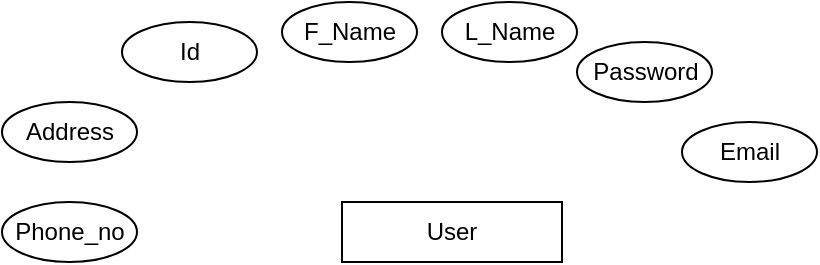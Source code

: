 <mxfile version="24.7.6">
  <diagram name="Page-1" id="aeH0r6ZrlhyK-WKEsFYJ">
    <mxGraphModel dx="880" dy="434" grid="1" gridSize="10" guides="1" tooltips="1" connect="1" arrows="1" fold="1" page="1" pageScale="1" pageWidth="850" pageHeight="1100" math="0" shadow="0">
      <root>
        <mxCell id="0" />
        <mxCell id="1" parent="0" />
        <mxCell id="_t9rGkGyCb4sTRNZPYyw-3" value="User" style="rounded=0;whiteSpace=wrap;html=1;gradientColor=none;" vertex="1" parent="1">
          <mxGeometry x="180" y="170" width="110" height="30" as="geometry" />
        </mxCell>
        <mxCell id="_t9rGkGyCb4sTRNZPYyw-4" value="Id" style="ellipse;whiteSpace=wrap;html=1;" vertex="1" parent="1">
          <mxGeometry x="70" y="80" width="67.5" height="30" as="geometry" />
        </mxCell>
        <mxCell id="_t9rGkGyCb4sTRNZPYyw-5" value="F_Name" style="ellipse;whiteSpace=wrap;html=1;" vertex="1" parent="1">
          <mxGeometry x="150" y="70" width="67.5" height="30" as="geometry" />
        </mxCell>
        <mxCell id="_t9rGkGyCb4sTRNZPYyw-6" value="L_Name" style="ellipse;whiteSpace=wrap;html=1;" vertex="1" parent="1">
          <mxGeometry x="230" y="70" width="67.5" height="30" as="geometry" />
        </mxCell>
        <mxCell id="_t9rGkGyCb4sTRNZPYyw-7" value="Password" style="ellipse;whiteSpace=wrap;html=1;" vertex="1" parent="1">
          <mxGeometry x="297.5" y="90" width="67.5" height="30" as="geometry" />
        </mxCell>
        <mxCell id="_t9rGkGyCb4sTRNZPYyw-8" value="Email" style="ellipse;whiteSpace=wrap;html=1;" vertex="1" parent="1">
          <mxGeometry x="350" y="130" width="67.5" height="30" as="geometry" />
        </mxCell>
        <mxCell id="_t9rGkGyCb4sTRNZPYyw-9" value="Address" style="ellipse;whiteSpace=wrap;html=1;gradientColor=none;" vertex="1" parent="1">
          <mxGeometry x="10" y="120" width="67.5" height="30" as="geometry" />
        </mxCell>
        <mxCell id="_t9rGkGyCb4sTRNZPYyw-10" value="Phone_no" style="ellipse;whiteSpace=wrap;html=1;" vertex="1" parent="1">
          <mxGeometry x="10" y="170" width="67.5" height="30" as="geometry" />
        </mxCell>
      </root>
    </mxGraphModel>
  </diagram>
</mxfile>
